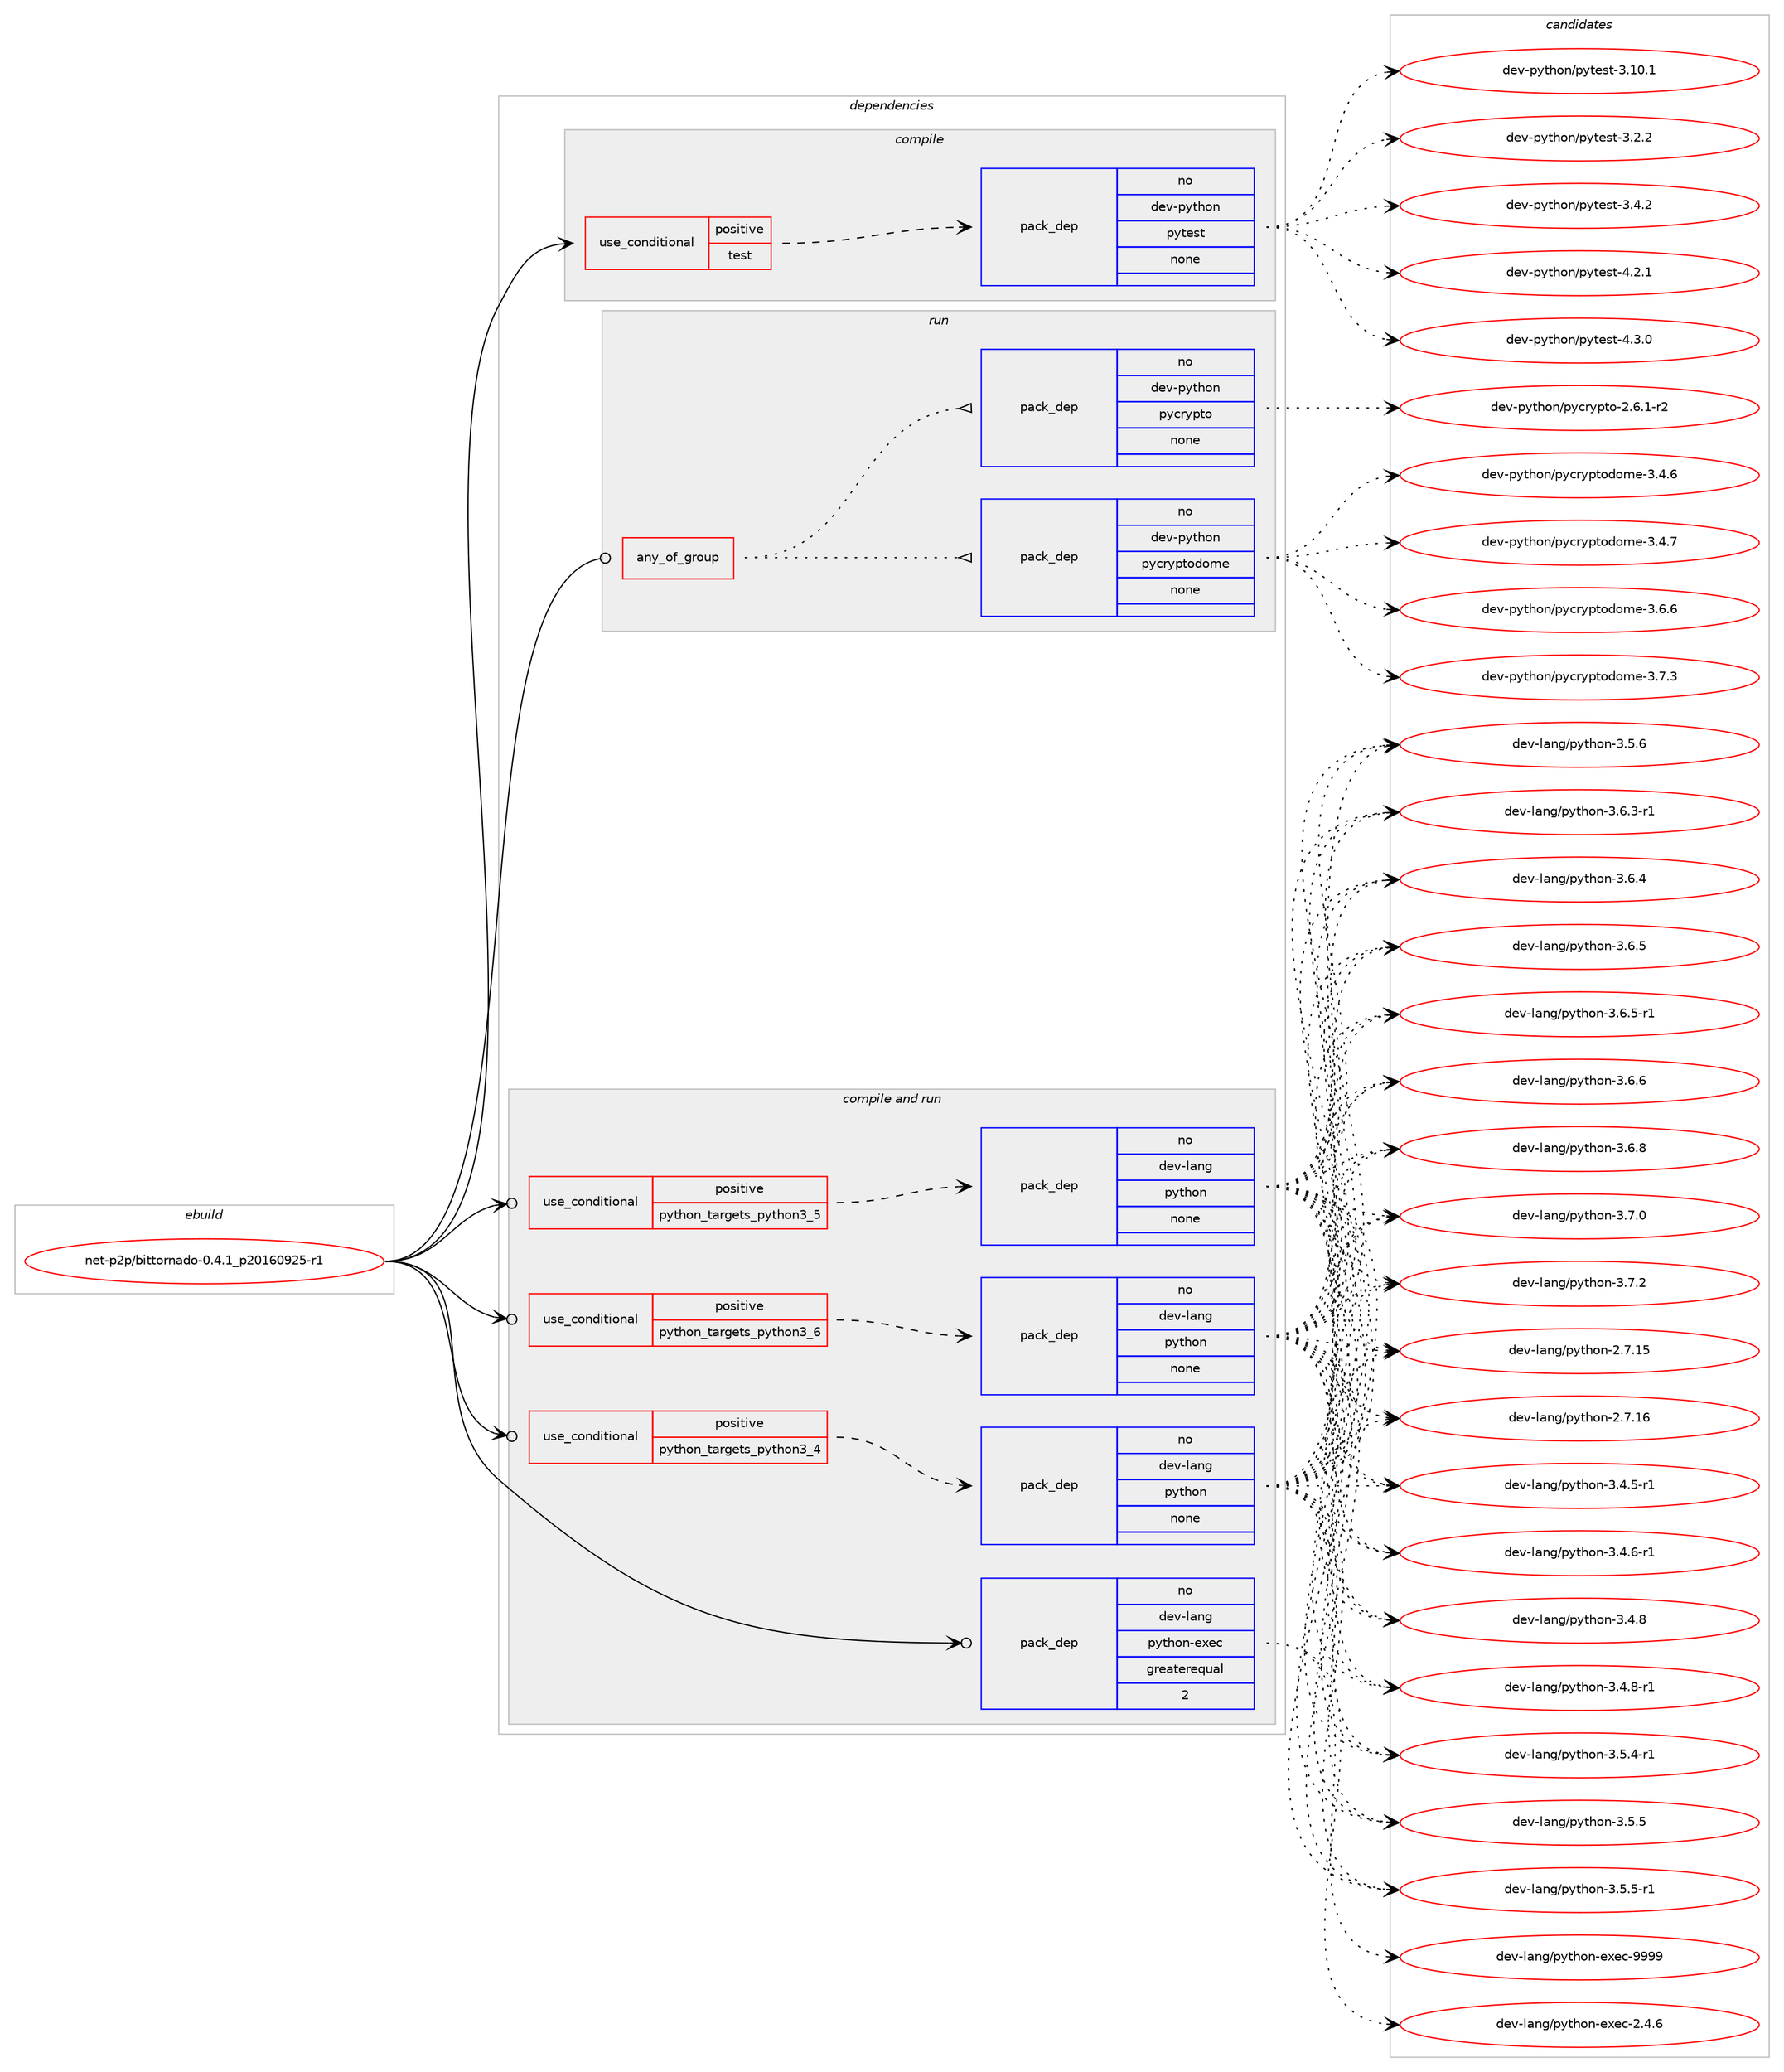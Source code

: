 digraph prolog {

# *************
# Graph options
# *************

newrank=true;
concentrate=true;
compound=true;
graph [rankdir=LR,fontname=Helvetica,fontsize=10,ranksep=1.5];#, ranksep=2.5, nodesep=0.2];
edge  [arrowhead=vee];
node  [fontname=Helvetica,fontsize=10];

# **********
# The ebuild
# **********

subgraph cluster_leftcol {
color=gray;
rank=same;
label=<<i>ebuild</i>>;
id [label="net-p2p/bittornado-0.4.1_p20160925-r1", color=red, width=4, href="../net-p2p/bittornado-0.4.1_p20160925-r1.svg"];
}

# ****************
# The dependencies
# ****************

subgraph cluster_midcol {
color=gray;
label=<<i>dependencies</i>>;
subgraph cluster_compile {
fillcolor="#eeeeee";
style=filled;
label=<<i>compile</i>>;
subgraph cond449934 {
dependency1675174 [label=<<TABLE BORDER="0" CELLBORDER="1" CELLSPACING="0" CELLPADDING="4"><TR><TD ROWSPAN="3" CELLPADDING="10">use_conditional</TD></TR><TR><TD>positive</TD></TR><TR><TD>test</TD></TR></TABLE>>, shape=none, color=red];
subgraph pack1197871 {
dependency1675175 [label=<<TABLE BORDER="0" CELLBORDER="1" CELLSPACING="0" CELLPADDING="4" WIDTH="220"><TR><TD ROWSPAN="6" CELLPADDING="30">pack_dep</TD></TR><TR><TD WIDTH="110">no</TD></TR><TR><TD>dev-python</TD></TR><TR><TD>pytest</TD></TR><TR><TD>none</TD></TR><TR><TD></TD></TR></TABLE>>, shape=none, color=blue];
}
dependency1675174:e -> dependency1675175:w [weight=20,style="dashed",arrowhead="vee"];
}
id:e -> dependency1675174:w [weight=20,style="solid",arrowhead="vee"];
}
subgraph cluster_compileandrun {
fillcolor="#eeeeee";
style=filled;
label=<<i>compile and run</i>>;
subgraph cond449935 {
dependency1675176 [label=<<TABLE BORDER="0" CELLBORDER="1" CELLSPACING="0" CELLPADDING="4"><TR><TD ROWSPAN="3" CELLPADDING="10">use_conditional</TD></TR><TR><TD>positive</TD></TR><TR><TD>python_targets_python3_4</TD></TR></TABLE>>, shape=none, color=red];
subgraph pack1197872 {
dependency1675177 [label=<<TABLE BORDER="0" CELLBORDER="1" CELLSPACING="0" CELLPADDING="4" WIDTH="220"><TR><TD ROWSPAN="6" CELLPADDING="30">pack_dep</TD></TR><TR><TD WIDTH="110">no</TD></TR><TR><TD>dev-lang</TD></TR><TR><TD>python</TD></TR><TR><TD>none</TD></TR><TR><TD></TD></TR></TABLE>>, shape=none, color=blue];
}
dependency1675176:e -> dependency1675177:w [weight=20,style="dashed",arrowhead="vee"];
}
id:e -> dependency1675176:w [weight=20,style="solid",arrowhead="odotvee"];
subgraph cond449936 {
dependency1675178 [label=<<TABLE BORDER="0" CELLBORDER="1" CELLSPACING="0" CELLPADDING="4"><TR><TD ROWSPAN="3" CELLPADDING="10">use_conditional</TD></TR><TR><TD>positive</TD></TR><TR><TD>python_targets_python3_5</TD></TR></TABLE>>, shape=none, color=red];
subgraph pack1197873 {
dependency1675179 [label=<<TABLE BORDER="0" CELLBORDER="1" CELLSPACING="0" CELLPADDING="4" WIDTH="220"><TR><TD ROWSPAN="6" CELLPADDING="30">pack_dep</TD></TR><TR><TD WIDTH="110">no</TD></TR><TR><TD>dev-lang</TD></TR><TR><TD>python</TD></TR><TR><TD>none</TD></TR><TR><TD></TD></TR></TABLE>>, shape=none, color=blue];
}
dependency1675178:e -> dependency1675179:w [weight=20,style="dashed",arrowhead="vee"];
}
id:e -> dependency1675178:w [weight=20,style="solid",arrowhead="odotvee"];
subgraph cond449937 {
dependency1675180 [label=<<TABLE BORDER="0" CELLBORDER="1" CELLSPACING="0" CELLPADDING="4"><TR><TD ROWSPAN="3" CELLPADDING="10">use_conditional</TD></TR><TR><TD>positive</TD></TR><TR><TD>python_targets_python3_6</TD></TR></TABLE>>, shape=none, color=red];
subgraph pack1197874 {
dependency1675181 [label=<<TABLE BORDER="0" CELLBORDER="1" CELLSPACING="0" CELLPADDING="4" WIDTH="220"><TR><TD ROWSPAN="6" CELLPADDING="30">pack_dep</TD></TR><TR><TD WIDTH="110">no</TD></TR><TR><TD>dev-lang</TD></TR><TR><TD>python</TD></TR><TR><TD>none</TD></TR><TR><TD></TD></TR></TABLE>>, shape=none, color=blue];
}
dependency1675180:e -> dependency1675181:w [weight=20,style="dashed",arrowhead="vee"];
}
id:e -> dependency1675180:w [weight=20,style="solid",arrowhead="odotvee"];
subgraph pack1197875 {
dependency1675182 [label=<<TABLE BORDER="0" CELLBORDER="1" CELLSPACING="0" CELLPADDING="4" WIDTH="220"><TR><TD ROWSPAN="6" CELLPADDING="30">pack_dep</TD></TR><TR><TD WIDTH="110">no</TD></TR><TR><TD>dev-lang</TD></TR><TR><TD>python-exec</TD></TR><TR><TD>greaterequal</TD></TR><TR><TD>2</TD></TR></TABLE>>, shape=none, color=blue];
}
id:e -> dependency1675182:w [weight=20,style="solid",arrowhead="odotvee"];
}
subgraph cluster_run {
fillcolor="#eeeeee";
style=filled;
label=<<i>run</i>>;
subgraph any26539 {
dependency1675183 [label=<<TABLE BORDER="0" CELLBORDER="1" CELLSPACING="0" CELLPADDING="4"><TR><TD CELLPADDING="10">any_of_group</TD></TR></TABLE>>, shape=none, color=red];subgraph pack1197876 {
dependency1675184 [label=<<TABLE BORDER="0" CELLBORDER="1" CELLSPACING="0" CELLPADDING="4" WIDTH="220"><TR><TD ROWSPAN="6" CELLPADDING="30">pack_dep</TD></TR><TR><TD WIDTH="110">no</TD></TR><TR><TD>dev-python</TD></TR><TR><TD>pycryptodome</TD></TR><TR><TD>none</TD></TR><TR><TD></TD></TR></TABLE>>, shape=none, color=blue];
}
dependency1675183:e -> dependency1675184:w [weight=20,style="dotted",arrowhead="oinv"];
subgraph pack1197877 {
dependency1675185 [label=<<TABLE BORDER="0" CELLBORDER="1" CELLSPACING="0" CELLPADDING="4" WIDTH="220"><TR><TD ROWSPAN="6" CELLPADDING="30">pack_dep</TD></TR><TR><TD WIDTH="110">no</TD></TR><TR><TD>dev-python</TD></TR><TR><TD>pycrypto</TD></TR><TR><TD>none</TD></TR><TR><TD></TD></TR></TABLE>>, shape=none, color=blue];
}
dependency1675183:e -> dependency1675185:w [weight=20,style="dotted",arrowhead="oinv"];
}
id:e -> dependency1675183:w [weight=20,style="solid",arrowhead="odot"];
}
}

# **************
# The candidates
# **************

subgraph cluster_choices {
rank=same;
color=gray;
label=<<i>candidates</i>>;

subgraph choice1197871 {
color=black;
nodesep=1;
choice100101118451121211161041111104711212111610111511645514649484649 [label="dev-python/pytest-3.10.1", color=red, width=4,href="../dev-python/pytest-3.10.1.svg"];
choice1001011184511212111610411111047112121116101115116455146504650 [label="dev-python/pytest-3.2.2", color=red, width=4,href="../dev-python/pytest-3.2.2.svg"];
choice1001011184511212111610411111047112121116101115116455146524650 [label="dev-python/pytest-3.4.2", color=red, width=4,href="../dev-python/pytest-3.4.2.svg"];
choice1001011184511212111610411111047112121116101115116455246504649 [label="dev-python/pytest-4.2.1", color=red, width=4,href="../dev-python/pytest-4.2.1.svg"];
choice1001011184511212111610411111047112121116101115116455246514648 [label="dev-python/pytest-4.3.0", color=red, width=4,href="../dev-python/pytest-4.3.0.svg"];
dependency1675175:e -> choice100101118451121211161041111104711212111610111511645514649484649:w [style=dotted,weight="100"];
dependency1675175:e -> choice1001011184511212111610411111047112121116101115116455146504650:w [style=dotted,weight="100"];
dependency1675175:e -> choice1001011184511212111610411111047112121116101115116455146524650:w [style=dotted,weight="100"];
dependency1675175:e -> choice1001011184511212111610411111047112121116101115116455246504649:w [style=dotted,weight="100"];
dependency1675175:e -> choice1001011184511212111610411111047112121116101115116455246514648:w [style=dotted,weight="100"];
}
subgraph choice1197872 {
color=black;
nodesep=1;
choice10010111845108971101034711212111610411111045504655464953 [label="dev-lang/python-2.7.15", color=red, width=4,href="../dev-lang/python-2.7.15.svg"];
choice10010111845108971101034711212111610411111045504655464954 [label="dev-lang/python-2.7.16", color=red, width=4,href="../dev-lang/python-2.7.16.svg"];
choice1001011184510897110103471121211161041111104551465246534511449 [label="dev-lang/python-3.4.5-r1", color=red, width=4,href="../dev-lang/python-3.4.5-r1.svg"];
choice1001011184510897110103471121211161041111104551465246544511449 [label="dev-lang/python-3.4.6-r1", color=red, width=4,href="../dev-lang/python-3.4.6-r1.svg"];
choice100101118451089711010347112121116104111110455146524656 [label="dev-lang/python-3.4.8", color=red, width=4,href="../dev-lang/python-3.4.8.svg"];
choice1001011184510897110103471121211161041111104551465246564511449 [label="dev-lang/python-3.4.8-r1", color=red, width=4,href="../dev-lang/python-3.4.8-r1.svg"];
choice1001011184510897110103471121211161041111104551465346524511449 [label="dev-lang/python-3.5.4-r1", color=red, width=4,href="../dev-lang/python-3.5.4-r1.svg"];
choice100101118451089711010347112121116104111110455146534653 [label="dev-lang/python-3.5.5", color=red, width=4,href="../dev-lang/python-3.5.5.svg"];
choice1001011184510897110103471121211161041111104551465346534511449 [label="dev-lang/python-3.5.5-r1", color=red, width=4,href="../dev-lang/python-3.5.5-r1.svg"];
choice100101118451089711010347112121116104111110455146534654 [label="dev-lang/python-3.5.6", color=red, width=4,href="../dev-lang/python-3.5.6.svg"];
choice1001011184510897110103471121211161041111104551465446514511449 [label="dev-lang/python-3.6.3-r1", color=red, width=4,href="../dev-lang/python-3.6.3-r1.svg"];
choice100101118451089711010347112121116104111110455146544652 [label="dev-lang/python-3.6.4", color=red, width=4,href="../dev-lang/python-3.6.4.svg"];
choice100101118451089711010347112121116104111110455146544653 [label="dev-lang/python-3.6.5", color=red, width=4,href="../dev-lang/python-3.6.5.svg"];
choice1001011184510897110103471121211161041111104551465446534511449 [label="dev-lang/python-3.6.5-r1", color=red, width=4,href="../dev-lang/python-3.6.5-r1.svg"];
choice100101118451089711010347112121116104111110455146544654 [label="dev-lang/python-3.6.6", color=red, width=4,href="../dev-lang/python-3.6.6.svg"];
choice100101118451089711010347112121116104111110455146544656 [label="dev-lang/python-3.6.8", color=red, width=4,href="../dev-lang/python-3.6.8.svg"];
choice100101118451089711010347112121116104111110455146554648 [label="dev-lang/python-3.7.0", color=red, width=4,href="../dev-lang/python-3.7.0.svg"];
choice100101118451089711010347112121116104111110455146554650 [label="dev-lang/python-3.7.2", color=red, width=4,href="../dev-lang/python-3.7.2.svg"];
dependency1675177:e -> choice10010111845108971101034711212111610411111045504655464953:w [style=dotted,weight="100"];
dependency1675177:e -> choice10010111845108971101034711212111610411111045504655464954:w [style=dotted,weight="100"];
dependency1675177:e -> choice1001011184510897110103471121211161041111104551465246534511449:w [style=dotted,weight="100"];
dependency1675177:e -> choice1001011184510897110103471121211161041111104551465246544511449:w [style=dotted,weight="100"];
dependency1675177:e -> choice100101118451089711010347112121116104111110455146524656:w [style=dotted,weight="100"];
dependency1675177:e -> choice1001011184510897110103471121211161041111104551465246564511449:w [style=dotted,weight="100"];
dependency1675177:e -> choice1001011184510897110103471121211161041111104551465346524511449:w [style=dotted,weight="100"];
dependency1675177:e -> choice100101118451089711010347112121116104111110455146534653:w [style=dotted,weight="100"];
dependency1675177:e -> choice1001011184510897110103471121211161041111104551465346534511449:w [style=dotted,weight="100"];
dependency1675177:e -> choice100101118451089711010347112121116104111110455146534654:w [style=dotted,weight="100"];
dependency1675177:e -> choice1001011184510897110103471121211161041111104551465446514511449:w [style=dotted,weight="100"];
dependency1675177:e -> choice100101118451089711010347112121116104111110455146544652:w [style=dotted,weight="100"];
dependency1675177:e -> choice100101118451089711010347112121116104111110455146544653:w [style=dotted,weight="100"];
dependency1675177:e -> choice1001011184510897110103471121211161041111104551465446534511449:w [style=dotted,weight="100"];
dependency1675177:e -> choice100101118451089711010347112121116104111110455146544654:w [style=dotted,weight="100"];
dependency1675177:e -> choice100101118451089711010347112121116104111110455146544656:w [style=dotted,weight="100"];
dependency1675177:e -> choice100101118451089711010347112121116104111110455146554648:w [style=dotted,weight="100"];
dependency1675177:e -> choice100101118451089711010347112121116104111110455146554650:w [style=dotted,weight="100"];
}
subgraph choice1197873 {
color=black;
nodesep=1;
choice10010111845108971101034711212111610411111045504655464953 [label="dev-lang/python-2.7.15", color=red, width=4,href="../dev-lang/python-2.7.15.svg"];
choice10010111845108971101034711212111610411111045504655464954 [label="dev-lang/python-2.7.16", color=red, width=4,href="../dev-lang/python-2.7.16.svg"];
choice1001011184510897110103471121211161041111104551465246534511449 [label="dev-lang/python-3.4.5-r1", color=red, width=4,href="../dev-lang/python-3.4.5-r1.svg"];
choice1001011184510897110103471121211161041111104551465246544511449 [label="dev-lang/python-3.4.6-r1", color=red, width=4,href="../dev-lang/python-3.4.6-r1.svg"];
choice100101118451089711010347112121116104111110455146524656 [label="dev-lang/python-3.4.8", color=red, width=4,href="../dev-lang/python-3.4.8.svg"];
choice1001011184510897110103471121211161041111104551465246564511449 [label="dev-lang/python-3.4.8-r1", color=red, width=4,href="../dev-lang/python-3.4.8-r1.svg"];
choice1001011184510897110103471121211161041111104551465346524511449 [label="dev-lang/python-3.5.4-r1", color=red, width=4,href="../dev-lang/python-3.5.4-r1.svg"];
choice100101118451089711010347112121116104111110455146534653 [label="dev-lang/python-3.5.5", color=red, width=4,href="../dev-lang/python-3.5.5.svg"];
choice1001011184510897110103471121211161041111104551465346534511449 [label="dev-lang/python-3.5.5-r1", color=red, width=4,href="../dev-lang/python-3.5.5-r1.svg"];
choice100101118451089711010347112121116104111110455146534654 [label="dev-lang/python-3.5.6", color=red, width=4,href="../dev-lang/python-3.5.6.svg"];
choice1001011184510897110103471121211161041111104551465446514511449 [label="dev-lang/python-3.6.3-r1", color=red, width=4,href="../dev-lang/python-3.6.3-r1.svg"];
choice100101118451089711010347112121116104111110455146544652 [label="dev-lang/python-3.6.4", color=red, width=4,href="../dev-lang/python-3.6.4.svg"];
choice100101118451089711010347112121116104111110455146544653 [label="dev-lang/python-3.6.5", color=red, width=4,href="../dev-lang/python-3.6.5.svg"];
choice1001011184510897110103471121211161041111104551465446534511449 [label="dev-lang/python-3.6.5-r1", color=red, width=4,href="../dev-lang/python-3.6.5-r1.svg"];
choice100101118451089711010347112121116104111110455146544654 [label="dev-lang/python-3.6.6", color=red, width=4,href="../dev-lang/python-3.6.6.svg"];
choice100101118451089711010347112121116104111110455146544656 [label="dev-lang/python-3.6.8", color=red, width=4,href="../dev-lang/python-3.6.8.svg"];
choice100101118451089711010347112121116104111110455146554648 [label="dev-lang/python-3.7.0", color=red, width=4,href="../dev-lang/python-3.7.0.svg"];
choice100101118451089711010347112121116104111110455146554650 [label="dev-lang/python-3.7.2", color=red, width=4,href="../dev-lang/python-3.7.2.svg"];
dependency1675179:e -> choice10010111845108971101034711212111610411111045504655464953:w [style=dotted,weight="100"];
dependency1675179:e -> choice10010111845108971101034711212111610411111045504655464954:w [style=dotted,weight="100"];
dependency1675179:e -> choice1001011184510897110103471121211161041111104551465246534511449:w [style=dotted,weight="100"];
dependency1675179:e -> choice1001011184510897110103471121211161041111104551465246544511449:w [style=dotted,weight="100"];
dependency1675179:e -> choice100101118451089711010347112121116104111110455146524656:w [style=dotted,weight="100"];
dependency1675179:e -> choice1001011184510897110103471121211161041111104551465246564511449:w [style=dotted,weight="100"];
dependency1675179:e -> choice1001011184510897110103471121211161041111104551465346524511449:w [style=dotted,weight="100"];
dependency1675179:e -> choice100101118451089711010347112121116104111110455146534653:w [style=dotted,weight="100"];
dependency1675179:e -> choice1001011184510897110103471121211161041111104551465346534511449:w [style=dotted,weight="100"];
dependency1675179:e -> choice100101118451089711010347112121116104111110455146534654:w [style=dotted,weight="100"];
dependency1675179:e -> choice1001011184510897110103471121211161041111104551465446514511449:w [style=dotted,weight="100"];
dependency1675179:e -> choice100101118451089711010347112121116104111110455146544652:w [style=dotted,weight="100"];
dependency1675179:e -> choice100101118451089711010347112121116104111110455146544653:w [style=dotted,weight="100"];
dependency1675179:e -> choice1001011184510897110103471121211161041111104551465446534511449:w [style=dotted,weight="100"];
dependency1675179:e -> choice100101118451089711010347112121116104111110455146544654:w [style=dotted,weight="100"];
dependency1675179:e -> choice100101118451089711010347112121116104111110455146544656:w [style=dotted,weight="100"];
dependency1675179:e -> choice100101118451089711010347112121116104111110455146554648:w [style=dotted,weight="100"];
dependency1675179:e -> choice100101118451089711010347112121116104111110455146554650:w [style=dotted,weight="100"];
}
subgraph choice1197874 {
color=black;
nodesep=1;
choice10010111845108971101034711212111610411111045504655464953 [label="dev-lang/python-2.7.15", color=red, width=4,href="../dev-lang/python-2.7.15.svg"];
choice10010111845108971101034711212111610411111045504655464954 [label="dev-lang/python-2.7.16", color=red, width=4,href="../dev-lang/python-2.7.16.svg"];
choice1001011184510897110103471121211161041111104551465246534511449 [label="dev-lang/python-3.4.5-r1", color=red, width=4,href="../dev-lang/python-3.4.5-r1.svg"];
choice1001011184510897110103471121211161041111104551465246544511449 [label="dev-lang/python-3.4.6-r1", color=red, width=4,href="../dev-lang/python-3.4.6-r1.svg"];
choice100101118451089711010347112121116104111110455146524656 [label="dev-lang/python-3.4.8", color=red, width=4,href="../dev-lang/python-3.4.8.svg"];
choice1001011184510897110103471121211161041111104551465246564511449 [label="dev-lang/python-3.4.8-r1", color=red, width=4,href="../dev-lang/python-3.4.8-r1.svg"];
choice1001011184510897110103471121211161041111104551465346524511449 [label="dev-lang/python-3.5.4-r1", color=red, width=4,href="../dev-lang/python-3.5.4-r1.svg"];
choice100101118451089711010347112121116104111110455146534653 [label="dev-lang/python-3.5.5", color=red, width=4,href="../dev-lang/python-3.5.5.svg"];
choice1001011184510897110103471121211161041111104551465346534511449 [label="dev-lang/python-3.5.5-r1", color=red, width=4,href="../dev-lang/python-3.5.5-r1.svg"];
choice100101118451089711010347112121116104111110455146534654 [label="dev-lang/python-3.5.6", color=red, width=4,href="../dev-lang/python-3.5.6.svg"];
choice1001011184510897110103471121211161041111104551465446514511449 [label="dev-lang/python-3.6.3-r1", color=red, width=4,href="../dev-lang/python-3.6.3-r1.svg"];
choice100101118451089711010347112121116104111110455146544652 [label="dev-lang/python-3.6.4", color=red, width=4,href="../dev-lang/python-3.6.4.svg"];
choice100101118451089711010347112121116104111110455146544653 [label="dev-lang/python-3.6.5", color=red, width=4,href="../dev-lang/python-3.6.5.svg"];
choice1001011184510897110103471121211161041111104551465446534511449 [label="dev-lang/python-3.6.5-r1", color=red, width=4,href="../dev-lang/python-3.6.5-r1.svg"];
choice100101118451089711010347112121116104111110455146544654 [label="dev-lang/python-3.6.6", color=red, width=4,href="../dev-lang/python-3.6.6.svg"];
choice100101118451089711010347112121116104111110455146544656 [label="dev-lang/python-3.6.8", color=red, width=4,href="../dev-lang/python-3.6.8.svg"];
choice100101118451089711010347112121116104111110455146554648 [label="dev-lang/python-3.7.0", color=red, width=4,href="../dev-lang/python-3.7.0.svg"];
choice100101118451089711010347112121116104111110455146554650 [label="dev-lang/python-3.7.2", color=red, width=4,href="../dev-lang/python-3.7.2.svg"];
dependency1675181:e -> choice10010111845108971101034711212111610411111045504655464953:w [style=dotted,weight="100"];
dependency1675181:e -> choice10010111845108971101034711212111610411111045504655464954:w [style=dotted,weight="100"];
dependency1675181:e -> choice1001011184510897110103471121211161041111104551465246534511449:w [style=dotted,weight="100"];
dependency1675181:e -> choice1001011184510897110103471121211161041111104551465246544511449:w [style=dotted,weight="100"];
dependency1675181:e -> choice100101118451089711010347112121116104111110455146524656:w [style=dotted,weight="100"];
dependency1675181:e -> choice1001011184510897110103471121211161041111104551465246564511449:w [style=dotted,weight="100"];
dependency1675181:e -> choice1001011184510897110103471121211161041111104551465346524511449:w [style=dotted,weight="100"];
dependency1675181:e -> choice100101118451089711010347112121116104111110455146534653:w [style=dotted,weight="100"];
dependency1675181:e -> choice1001011184510897110103471121211161041111104551465346534511449:w [style=dotted,weight="100"];
dependency1675181:e -> choice100101118451089711010347112121116104111110455146534654:w [style=dotted,weight="100"];
dependency1675181:e -> choice1001011184510897110103471121211161041111104551465446514511449:w [style=dotted,weight="100"];
dependency1675181:e -> choice100101118451089711010347112121116104111110455146544652:w [style=dotted,weight="100"];
dependency1675181:e -> choice100101118451089711010347112121116104111110455146544653:w [style=dotted,weight="100"];
dependency1675181:e -> choice1001011184510897110103471121211161041111104551465446534511449:w [style=dotted,weight="100"];
dependency1675181:e -> choice100101118451089711010347112121116104111110455146544654:w [style=dotted,weight="100"];
dependency1675181:e -> choice100101118451089711010347112121116104111110455146544656:w [style=dotted,weight="100"];
dependency1675181:e -> choice100101118451089711010347112121116104111110455146554648:w [style=dotted,weight="100"];
dependency1675181:e -> choice100101118451089711010347112121116104111110455146554650:w [style=dotted,weight="100"];
}
subgraph choice1197875 {
color=black;
nodesep=1;
choice1001011184510897110103471121211161041111104510112010199455046524654 [label="dev-lang/python-exec-2.4.6", color=red, width=4,href="../dev-lang/python-exec-2.4.6.svg"];
choice10010111845108971101034711212111610411111045101120101994557575757 [label="dev-lang/python-exec-9999", color=red, width=4,href="../dev-lang/python-exec-9999.svg"];
dependency1675182:e -> choice1001011184510897110103471121211161041111104510112010199455046524654:w [style=dotted,weight="100"];
dependency1675182:e -> choice10010111845108971101034711212111610411111045101120101994557575757:w [style=dotted,weight="100"];
}
subgraph choice1197876 {
color=black;
nodesep=1;
choice100101118451121211161041111104711212199114121112116111100111109101455146524654 [label="dev-python/pycryptodome-3.4.6", color=red, width=4,href="../dev-python/pycryptodome-3.4.6.svg"];
choice100101118451121211161041111104711212199114121112116111100111109101455146524655 [label="dev-python/pycryptodome-3.4.7", color=red, width=4,href="../dev-python/pycryptodome-3.4.7.svg"];
choice100101118451121211161041111104711212199114121112116111100111109101455146544654 [label="dev-python/pycryptodome-3.6.6", color=red, width=4,href="../dev-python/pycryptodome-3.6.6.svg"];
choice100101118451121211161041111104711212199114121112116111100111109101455146554651 [label="dev-python/pycryptodome-3.7.3", color=red, width=4,href="../dev-python/pycryptodome-3.7.3.svg"];
dependency1675184:e -> choice100101118451121211161041111104711212199114121112116111100111109101455146524654:w [style=dotted,weight="100"];
dependency1675184:e -> choice100101118451121211161041111104711212199114121112116111100111109101455146524655:w [style=dotted,weight="100"];
dependency1675184:e -> choice100101118451121211161041111104711212199114121112116111100111109101455146544654:w [style=dotted,weight="100"];
dependency1675184:e -> choice100101118451121211161041111104711212199114121112116111100111109101455146554651:w [style=dotted,weight="100"];
}
subgraph choice1197877 {
color=black;
nodesep=1;
choice1001011184511212111610411111047112121991141211121161114550465446494511450 [label="dev-python/pycrypto-2.6.1-r2", color=red, width=4,href="../dev-python/pycrypto-2.6.1-r2.svg"];
dependency1675185:e -> choice1001011184511212111610411111047112121991141211121161114550465446494511450:w [style=dotted,weight="100"];
}
}

}
